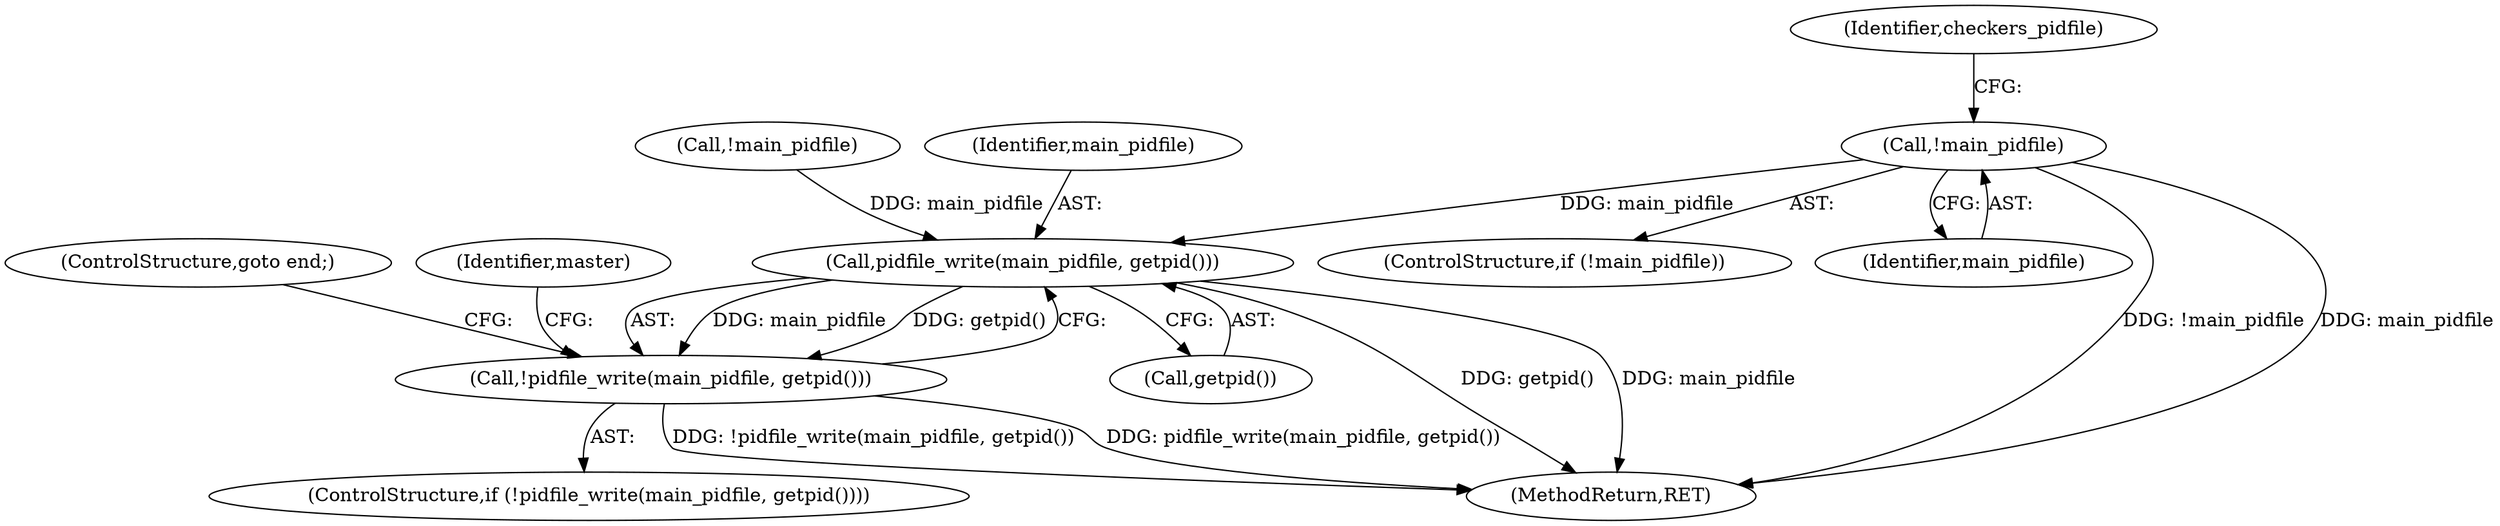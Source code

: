 digraph "0_keepalived_c6247a9ef2c7b33244ab1d3aa5d629ec49f0a067_1@API" {
"1000542" [label="(Call,!main_pidfile)"];
"1000619" [label="(Call,pidfile_write(main_pidfile, getpid()))"];
"1000618" [label="(Call,!pidfile_write(main_pidfile, getpid()))"];
"1000541" [label="(ControlStructure,if (!main_pidfile))"];
"1000547" [label="(Identifier,checkers_pidfile)"];
"1000543" [label="(Identifier,main_pidfile)"];
"1000542" [label="(Call,!main_pidfile)"];
"1000621" [label="(Call,getpid())"];
"1000560" [label="(Call,!main_pidfile)"];
"1000622" [label="(ControlStructure,goto end;)"];
"1000624" [label="(Identifier,master)"];
"1000620" [label="(Identifier,main_pidfile)"];
"1000618" [label="(Call,!pidfile_write(main_pidfile, getpid()))"];
"1000619" [label="(Call,pidfile_write(main_pidfile, getpid()))"];
"1000617" [label="(ControlStructure,if (!pidfile_write(main_pidfile, getpid())))"];
"1000673" [label="(MethodReturn,RET)"];
"1000542" -> "1000541"  [label="AST: "];
"1000542" -> "1000543"  [label="CFG: "];
"1000543" -> "1000542"  [label="AST: "];
"1000547" -> "1000542"  [label="CFG: "];
"1000542" -> "1000673"  [label="DDG: !main_pidfile"];
"1000542" -> "1000673"  [label="DDG: main_pidfile"];
"1000542" -> "1000619"  [label="DDG: main_pidfile"];
"1000619" -> "1000618"  [label="AST: "];
"1000619" -> "1000621"  [label="CFG: "];
"1000620" -> "1000619"  [label="AST: "];
"1000621" -> "1000619"  [label="AST: "];
"1000618" -> "1000619"  [label="CFG: "];
"1000619" -> "1000673"  [label="DDG: getpid()"];
"1000619" -> "1000673"  [label="DDG: main_pidfile"];
"1000619" -> "1000618"  [label="DDG: main_pidfile"];
"1000619" -> "1000618"  [label="DDG: getpid()"];
"1000560" -> "1000619"  [label="DDG: main_pidfile"];
"1000618" -> "1000617"  [label="AST: "];
"1000622" -> "1000618"  [label="CFG: "];
"1000624" -> "1000618"  [label="CFG: "];
"1000618" -> "1000673"  [label="DDG: !pidfile_write(main_pidfile, getpid())"];
"1000618" -> "1000673"  [label="DDG: pidfile_write(main_pidfile, getpid())"];
}
